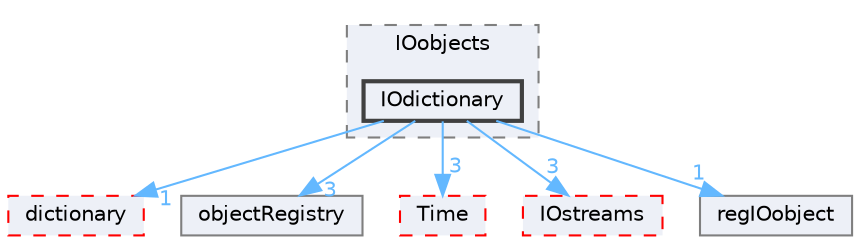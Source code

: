 digraph "src/OpenFOAM/db/IOobjects/IOdictionary"
{
 // LATEX_PDF_SIZE
  bgcolor="transparent";
  edge [fontname=Helvetica,fontsize=10,labelfontname=Helvetica,labelfontsize=10];
  node [fontname=Helvetica,fontsize=10,shape=box,height=0.2,width=0.4];
  compound=true
  subgraph clusterdir_cc10b28373a5cdb85fcb1ececb22619b {
    graph [ bgcolor="#edf0f7", pencolor="grey50", label="IOobjects", fontname=Helvetica,fontsize=10 style="filled,dashed", URL="dir_cc10b28373a5cdb85fcb1ececb22619b.html",tooltip=""]
  dir_f982924b1d0900701a6f45b84bbc48f3 [label="IOdictionary", fillcolor="#edf0f7", color="grey25", style="filled,bold", URL="dir_f982924b1d0900701a6f45b84bbc48f3.html",tooltip=""];
  }
  dir_43e4f3d5f4ba74ef6e29186317ac2bae [label="dictionary", fillcolor="#edf0f7", color="red", style="filled,dashed", URL="dir_43e4f3d5f4ba74ef6e29186317ac2bae.html",tooltip=""];
  dir_f80fc3e4842cbab48cb780bc6e6d033e [label="objectRegistry", fillcolor="#edf0f7", color="grey50", style="filled", URL="dir_f80fc3e4842cbab48cb780bc6e6d033e.html",tooltip=""];
  dir_ec5b63092fb55ef516ddf05b3841c89d [label="Time", fillcolor="#edf0f7", color="red", style="filled,dashed", URL="dir_ec5b63092fb55ef516ddf05b3841c89d.html",tooltip=""];
  dir_466e4f5b4cc1582939ab4ceba36098d8 [label="IOstreams", fillcolor="#edf0f7", color="red", style="filled,dashed", URL="dir_466e4f5b4cc1582939ab4ceba36098d8.html",tooltip=""];
  dir_bb2890f68b7fdb7b322b02b8256df6db [label="regIOobject", fillcolor="#edf0f7", color="grey50", style="filled", URL="dir_bb2890f68b7fdb7b322b02b8256df6db.html",tooltip=""];
  dir_f982924b1d0900701a6f45b84bbc48f3->dir_43e4f3d5f4ba74ef6e29186317ac2bae [headlabel="1", labeldistance=1.5 headhref="dir_001958_000924.html" href="dir_001958_000924.html" color="steelblue1" fontcolor="steelblue1"];
  dir_f982924b1d0900701a6f45b84bbc48f3->dir_466e4f5b4cc1582939ab4ceba36098d8 [headlabel="3", labeldistance=1.5 headhref="dir_001958_001967.html" href="dir_001958_001967.html" color="steelblue1" fontcolor="steelblue1"];
  dir_f982924b1d0900701a6f45b84bbc48f3->dir_bb2890f68b7fdb7b322b02b8256df6db [headlabel="1", labeldistance=1.5 headhref="dir_001958_003303.html" href="dir_001958_003303.html" color="steelblue1" fontcolor="steelblue1"];
  dir_f982924b1d0900701a6f45b84bbc48f3->dir_ec5b63092fb55ef516ddf05b3841c89d [headlabel="3", labeldistance=1.5 headhref="dir_001958_004036.html" href="dir_001958_004036.html" color="steelblue1" fontcolor="steelblue1"];
  dir_f982924b1d0900701a6f45b84bbc48f3->dir_f80fc3e4842cbab48cb780bc6e6d033e [headlabel="3", labeldistance=1.5 headhref="dir_001958_002674.html" href="dir_001958_002674.html" color="steelblue1" fontcolor="steelblue1"];
}
